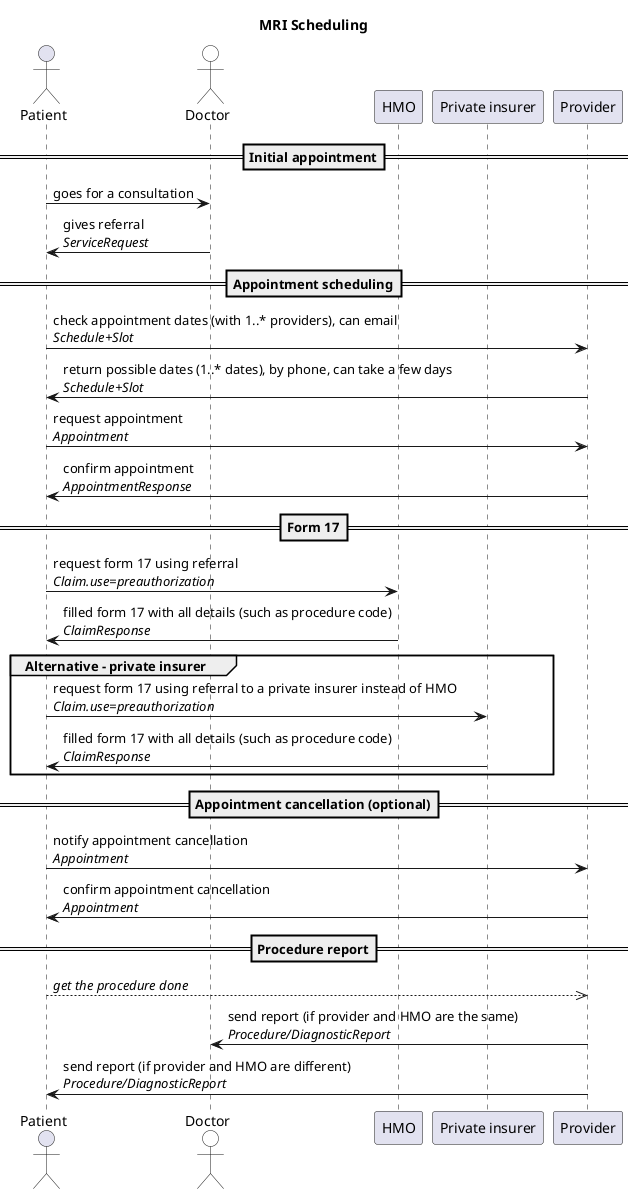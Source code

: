 @startuml
'see documentation at https://plantuml.com/sequence-diagram

title "MRI Scheduling"

actor Patient
actor Doctor #white
participant HMO
participant "Private insurer"
participant Provider

== Initial appointment==
Patient -> Doctor: goes for a consultation
Doctor -> Patient: gives referral\n//ServiceRequest//

== Appointment scheduling==
Patient -> Provider: check appointment dates (with 1..* providers), can email\n//Schedule+Slot//
Provider -> Patient: return possible dates (1..* dates), by phone, can take a few days\n//Schedule+Slot//
Patient -> Provider: request appointment\n//Appointment//
Provider -> Patient: confirm appointment\n//AppointmentResponse//

== Form 17==
Patient -> HMO: request form 17 using referral\n//Claim.use=preauthorization//
HMO -> Patient: filled form 17 with all details (such as procedure code)\n//ClaimResponse//

Group Alternative - private insurer
Patient -> "Private insurer": request form 17 using referral to a private insurer instead of HMO\n//Claim.use=preauthorization//
"Private insurer" -> Patient: filled form 17 with all details (such as procedure code)\n//ClaimResponse//
end

== Appointment cancellation (optional)==
Patient -> Provider: notify appointment cancellation\n//Appointment//
Provider -> Patient: confirm appointment cancellation\n//Appointment//

== Procedure report==
Patient -->> Provider: //get the procedure done//
Provider -> Doctor: send report (if provider and HMO are the same)\n//Procedure/DiagnosticReport//
Provider -> Patient: send report (if provider and HMO are different)\n//Procedure/DiagnosticReport//

@enduml
